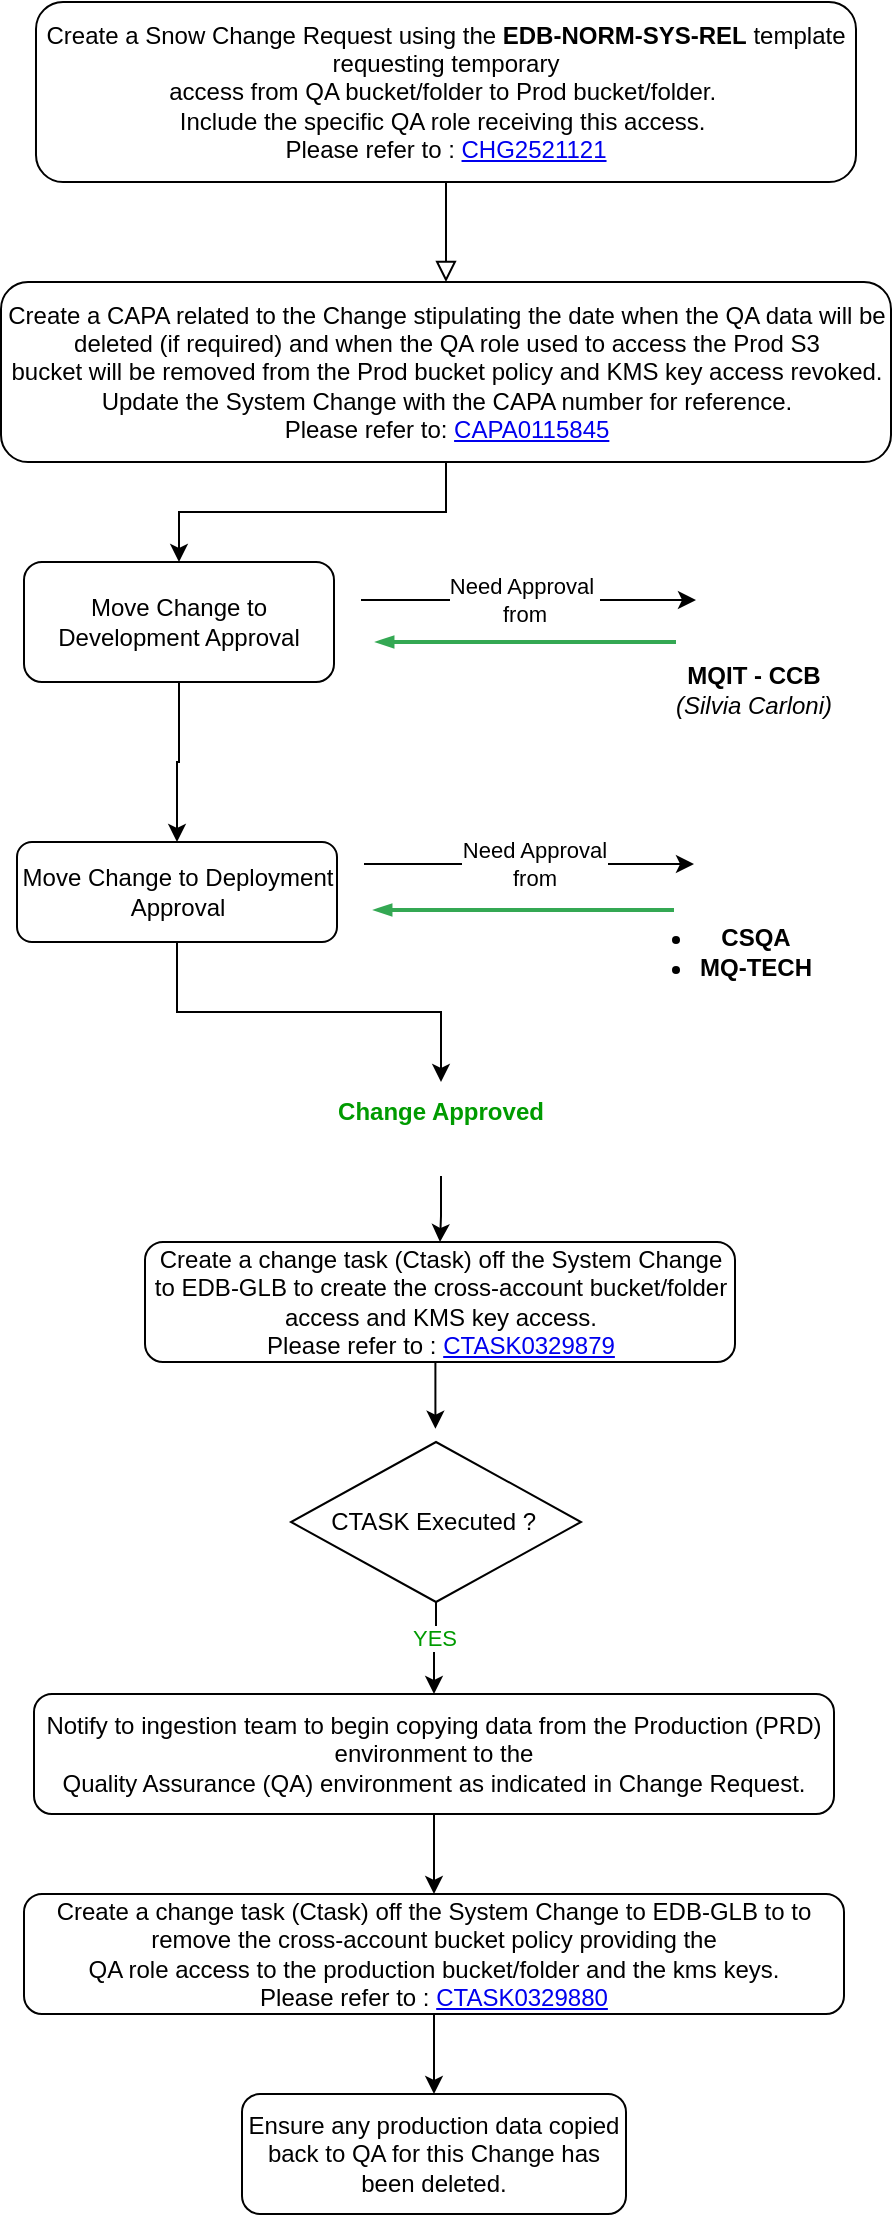 <mxfile version="27.1.4">
  <diagram id="C5RBs43oDa-KdzZeNtuy" name="Page-1">
    <mxGraphModel dx="778" dy="460" grid="1" gridSize="10" guides="1" tooltips="1" connect="1" arrows="1" fold="1" page="1" pageScale="1" pageWidth="827" pageHeight="1169" math="0" shadow="0">
      <root>
        <mxCell id="WIyWlLk6GJQsqaUBKTNV-0" />
        <mxCell id="WIyWlLk6GJQsqaUBKTNV-1" parent="WIyWlLk6GJQsqaUBKTNV-0" />
        <mxCell id="WIyWlLk6GJQsqaUBKTNV-2" value="" style="rounded=0;html=1;jettySize=auto;orthogonalLoop=1;fontSize=11;endArrow=block;endFill=0;endSize=8;strokeWidth=1;shadow=0;labelBackgroundColor=none;edgeStyle=orthogonalEdgeStyle;entryX=0.5;entryY=0;entryDx=0;entryDy=0;" parent="WIyWlLk6GJQsqaUBKTNV-1" source="WIyWlLk6GJQsqaUBKTNV-3" target="1ymNtVM7lkWZost18uk0-1" edge="1">
          <mxGeometry relative="1" as="geometry">
            <mxPoint x="220" y="170" as="targetPoint" />
          </mxGeometry>
        </mxCell>
        <mxCell id="WIyWlLk6GJQsqaUBKTNV-3" value="&lt;div&gt;Create a Snow Change Request using the &lt;b&gt;EDB-NORM-SYS-REL&lt;/b&gt; template requesting temporary&lt;/div&gt;&lt;div&gt;access from QA bucket/folder to Prod bucket/folder.&amp;nbsp;&lt;/div&gt;&lt;div&gt;Include the specific QA role receiving this access.&amp;nbsp;&lt;/div&gt;&lt;div&gt;Please refer to :&amp;nbsp;&lt;a href=&quot;https://lilly.service-now.com/now/nav/ui/classic/params/target/change_request.do%3Fsys_id%3D6f9ca150475f1ed0a93e0bdbd36d4333%26sysparm_view%3D%26sysparm_domain%3Dnull%26sysparm_domain_scope%3Dnull&quot;&gt;CHG2521121&lt;/a&gt;&lt;/div&gt;" style="rounded=1;whiteSpace=wrap;html=1;fontSize=12;glass=0;strokeWidth=1;shadow=0;align=center;" parent="WIyWlLk6GJQsqaUBKTNV-1" vertex="1">
          <mxGeometry x="211" y="30" width="410" height="90" as="geometry" />
        </mxCell>
        <mxCell id="1ymNtVM7lkWZost18uk0-15" style="edgeStyle=orthogonalEdgeStyle;rounded=0;orthogonalLoop=1;jettySize=auto;html=1;exitX=1;exitY=0.5;exitDx=0;exitDy=0;entryX=0;entryY=0.5;entryDx=0;entryDy=0;" edge="1" parent="WIyWlLk6GJQsqaUBKTNV-1">
          <mxGeometry relative="1" as="geometry">
            <mxPoint x="375" y="461" as="sourcePoint" />
            <mxPoint x="540" y="461" as="targetPoint" />
          </mxGeometry>
        </mxCell>
        <mxCell id="1ymNtVM7lkWZost18uk0-16" value="Need Approval&lt;div&gt;from&lt;/div&gt;" style="edgeLabel;html=1;align=center;verticalAlign=middle;resizable=0;points=[];" vertex="1" connectable="0" parent="1ymNtVM7lkWZost18uk0-15">
          <mxGeometry x="-0.151" y="-1" relative="1" as="geometry">
            <mxPoint x="15" y="-1" as="offset" />
          </mxGeometry>
        </mxCell>
        <mxCell id="WIyWlLk6GJQsqaUBKTNV-11" value="Move Change to Deployment Approval" style="rounded=1;whiteSpace=wrap;html=1;fontSize=12;glass=0;strokeWidth=1;shadow=0;" parent="WIyWlLk6GJQsqaUBKTNV-1" vertex="1">
          <mxGeometry x="201.5" y="450" width="160" height="50" as="geometry" />
        </mxCell>
        <mxCell id="1ymNtVM7lkWZost18uk0-9" style="edgeStyle=orthogonalEdgeStyle;rounded=0;orthogonalLoop=1;jettySize=auto;html=1;exitX=1;exitY=0.5;exitDx=0;exitDy=0;entryX=0;entryY=0.5;entryDx=0;entryDy=0;" edge="1" parent="WIyWlLk6GJQsqaUBKTNV-1">
          <mxGeometry relative="1" as="geometry">
            <mxPoint x="541" y="329" as="targetPoint" />
            <mxPoint x="373.5" y="329" as="sourcePoint" />
          </mxGeometry>
        </mxCell>
        <mxCell id="1ymNtVM7lkWZost18uk0-10" value="Need Approval&amp;nbsp;&lt;div&gt;from&lt;/div&gt;" style="edgeLabel;html=1;align=center;verticalAlign=middle;resizable=0;points=[];" vertex="1" connectable="0" parent="1ymNtVM7lkWZost18uk0-9">
          <mxGeometry x="-0.076" y="-1" relative="1" as="geometry">
            <mxPoint x="4" y="-1" as="offset" />
          </mxGeometry>
        </mxCell>
        <mxCell id="1ymNtVM7lkWZost18uk0-11" style="edgeStyle=orthogonalEdgeStyle;rounded=0;orthogonalLoop=1;jettySize=auto;html=1;exitX=0.5;exitY=1;exitDx=0;exitDy=0;entryX=0.5;entryY=0;entryDx=0;entryDy=0;" edge="1" parent="WIyWlLk6GJQsqaUBKTNV-1" source="WIyWlLk6GJQsqaUBKTNV-12" target="WIyWlLk6GJQsqaUBKTNV-11">
          <mxGeometry relative="1" as="geometry" />
        </mxCell>
        <mxCell id="WIyWlLk6GJQsqaUBKTNV-12" value="Move Change to Development Approval" style="rounded=1;whiteSpace=wrap;html=1;fontSize=12;glass=0;strokeWidth=1;shadow=0;" parent="WIyWlLk6GJQsqaUBKTNV-1" vertex="1">
          <mxGeometry x="205" y="310" width="155" height="60" as="geometry" />
        </mxCell>
        <mxCell id="1ymNtVM7lkWZost18uk0-2" style="edgeStyle=orthogonalEdgeStyle;rounded=0;orthogonalLoop=1;jettySize=auto;html=1;exitX=0.5;exitY=1;exitDx=0;exitDy=0;" edge="1" parent="WIyWlLk6GJQsqaUBKTNV-1" source="1ymNtVM7lkWZost18uk0-1" target="WIyWlLk6GJQsqaUBKTNV-12">
          <mxGeometry relative="1" as="geometry" />
        </mxCell>
        <mxCell id="1ymNtVM7lkWZost18uk0-1" value="&lt;div&gt;Create a CAPA related to the Change stipulating the date when the QA data will be deleted (if required) and when the QA role used to access the Prod S3&lt;/div&gt;&lt;div&gt;bucket will be removed from the Prod bucket policy and KMS key access revoked. Update the System Change with the CAPA number for reference.&lt;br&gt;Please refer to:&amp;nbsp;&lt;a href=&quot;https://lilly.service-now.com/now/nav/ui/classic/params/target/u_grc_capa.do%3Fsys_id%3D9b136d1c1b579a1442170f65624bcb7d&quot;&gt;CAPA0115845&lt;/a&gt;&lt;/div&gt;" style="rounded=1;whiteSpace=wrap;html=1;" vertex="1" parent="WIyWlLk6GJQsqaUBKTNV-1">
          <mxGeometry x="193.5" y="170" width="445" height="90" as="geometry" />
        </mxCell>
        <mxCell id="1ymNtVM7lkWZost18uk0-7" value="" style="shape=image;html=1;verticalAlign=top;verticalLabelPosition=bottom;labelBackgroundColor=#ffffff;imageAspect=0;aspect=fixed;image=https://cdn1.iconfinder.com/data/icons/ios-11-glyphs/30/user_group_man_man-128.png" vertex="1" parent="WIyWlLk6GJQsqaUBKTNV-1">
          <mxGeometry x="541" y="301" width="58" height="58" as="geometry" />
        </mxCell>
        <mxCell id="1ymNtVM7lkWZost18uk0-8" value="&lt;b&gt;MQIT - CCB&lt;/b&gt;&lt;div&gt;&lt;i&gt;(Silvia Carloni)&lt;/i&gt;&lt;/div&gt;" style="text;html=1;align=center;verticalAlign=middle;whiteSpace=wrap;rounded=0;" vertex="1" parent="WIyWlLk6GJQsqaUBKTNV-1">
          <mxGeometry x="509" y="359" width="122" height="30" as="geometry" />
        </mxCell>
        <mxCell id="1ymNtVM7lkWZost18uk0-13" value="" style="shape=image;html=1;verticalAlign=top;verticalLabelPosition=bottom;labelBackgroundColor=#ffffff;imageAspect=0;aspect=fixed;image=https://cdn1.iconfinder.com/data/icons/ios-11-glyphs/30/user_group_man_man-128.png" vertex="1" parent="WIyWlLk6GJQsqaUBKTNV-1">
          <mxGeometry x="540" y="432" width="58" height="58" as="geometry" />
        </mxCell>
        <mxCell id="1ymNtVM7lkWZost18uk0-14" value="&lt;ul&gt;&lt;li&gt;&lt;b style=&quot;background-color: transparent; color: light-dark(rgb(0, 0, 0), rgb(255, 255, 255));&quot;&gt;CSQA&lt;/b&gt;&lt;/li&gt;&lt;li&gt;&lt;b style=&quot;background-color: transparent; color: light-dark(rgb(0, 0, 0), rgb(255, 255, 255));&quot;&gt;MQ-TECH&lt;/b&gt;&lt;/li&gt;&lt;/ul&gt;" style="text;html=1;align=center;verticalAlign=middle;whiteSpace=wrap;rounded=0;" vertex="1" parent="WIyWlLk6GJQsqaUBKTNV-1">
          <mxGeometry x="490" y="490" width="122" height="30" as="geometry" />
        </mxCell>
        <mxCell id="1ymNtVM7lkWZost18uk0-19" value="" style="edgeStyle=orthogonalEdgeStyle;fontSize=12;html=1;endArrow=blockThin;endFill=1;rounded=0;strokeWidth=2;endSize=4;startSize=4;strokeColor=#34A853;dashed=0;" edge="1" parent="WIyWlLk6GJQsqaUBKTNV-1">
          <mxGeometry width="100" relative="1" as="geometry">
            <mxPoint x="531" y="350" as="sourcePoint" />
            <mxPoint x="381" y="350" as="targetPoint" />
          </mxGeometry>
        </mxCell>
        <mxCell id="1ymNtVM7lkWZost18uk0-20" value="" style="edgeStyle=orthogonalEdgeStyle;fontSize=12;html=1;endArrow=blockThin;endFill=1;rounded=0;strokeWidth=2;endSize=4;startSize=4;strokeColor=#34A853;dashed=0;" edge="1" parent="WIyWlLk6GJQsqaUBKTNV-1">
          <mxGeometry width="100" relative="1" as="geometry">
            <mxPoint x="530" y="484" as="sourcePoint" />
            <mxPoint x="380" y="484" as="targetPoint" />
          </mxGeometry>
        </mxCell>
        <mxCell id="1ymNtVM7lkWZost18uk0-27" value="" style="edgeStyle=orthogonalEdgeStyle;rounded=0;orthogonalLoop=1;jettySize=auto;html=1;" edge="1" parent="WIyWlLk6GJQsqaUBKTNV-1" source="WIyWlLk6GJQsqaUBKTNV-11" target="1ymNtVM7lkWZost18uk0-21">
          <mxGeometry relative="1" as="geometry" />
        </mxCell>
        <mxCell id="1ymNtVM7lkWZost18uk0-21" value="&lt;b&gt;&lt;font style=&quot;color: rgb(0, 155, 0);&quot;&gt;Change Approved&lt;/font&gt;&lt;/b&gt;" style="text;html=1;align=center;verticalAlign=middle;whiteSpace=wrap;rounded=0;" vertex="1" parent="WIyWlLk6GJQsqaUBKTNV-1">
          <mxGeometry x="356" y="570" width="115" height="30" as="geometry" />
        </mxCell>
        <mxCell id="1ymNtVM7lkWZost18uk0-29" style="edgeStyle=orthogonalEdgeStyle;rounded=0;orthogonalLoop=1;jettySize=auto;html=1;exitX=0.5;exitY=1;exitDx=0;exitDy=0;" edge="1" parent="WIyWlLk6GJQsqaUBKTNV-1" source="1ymNtVM7lkWZost18uk0-22" target="1ymNtVM7lkWZost18uk0-28">
          <mxGeometry relative="1" as="geometry" />
        </mxCell>
        <mxCell id="1ymNtVM7lkWZost18uk0-22" value="" style="shape=image;html=1;verticalAlign=top;verticalLabelPosition=bottom;labelBackgroundColor=#ffffff;imageAspect=0;aspect=fixed;image=https://cdn3.iconfinder.com/data/icons/flat-actions-icons-9/792/Tick_Mark_Circle-128.png" vertex="1" parent="WIyWlLk6GJQsqaUBKTNV-1">
          <mxGeometry x="399" y="588" width="29" height="29" as="geometry" />
        </mxCell>
        <mxCell id="1ymNtVM7lkWZost18uk0-28" value="Create a change task (Ctask) off the System Change to EDB-GLB to create the cross-account bucket/folder access and KMS key access.&lt;div&gt;Please refer to :&amp;nbsp;&lt;a href=&quot;https://lilly.service-now.com/now/nav/ui/classic/params/target/change_task.do%3Fsys_id%3D76760c7897e796983584f331f053afe2%26sysparm_record_target%3Dchange_task%26sysparm_record_row%3D1%26sysparm_record_rows%3D2%26sysparm_record_list%3Dchange_request%253D6f9ca150475f1ed0a93e0bdbd36d4333%255EORDERBYnumber&quot;&gt;CTASK0329879&lt;/a&gt;&lt;/div&gt;" style="rounded=1;whiteSpace=wrap;html=1;" vertex="1" parent="WIyWlLk6GJQsqaUBKTNV-1">
          <mxGeometry x="265.5" y="650" width="295" height="60" as="geometry" />
        </mxCell>
        <mxCell id="1ymNtVM7lkWZost18uk0-34" style="edgeStyle=orthogonalEdgeStyle;rounded=0;orthogonalLoop=1;jettySize=auto;html=1;exitX=0.5;exitY=1;exitDx=0;exitDy=0;entryX=0.5;entryY=0;entryDx=0;entryDy=0;" edge="1" parent="WIyWlLk6GJQsqaUBKTNV-1" source="1ymNtVM7lkWZost18uk0-30" target="1ymNtVM7lkWZost18uk0-33">
          <mxGeometry relative="1" as="geometry" />
        </mxCell>
        <mxCell id="1ymNtVM7lkWZost18uk0-39" value="&lt;font style=&quot;color: rgb(0, 155, 0);&quot;&gt;YES&lt;/font&gt;" style="edgeLabel;html=1;align=center;verticalAlign=middle;resizable=0;points=[];" vertex="1" connectable="0" parent="1ymNtVM7lkWZost18uk0-34">
          <mxGeometry x="-0.55" y="5" relative="1" as="geometry">
            <mxPoint x="-6" y="7" as="offset" />
          </mxGeometry>
        </mxCell>
        <mxCell id="1ymNtVM7lkWZost18uk0-30" value="CTASK Executed ?&amp;nbsp;" style="rhombus;whiteSpace=wrap;html=1;" vertex="1" parent="WIyWlLk6GJQsqaUBKTNV-1">
          <mxGeometry x="338.5" y="750" width="145" height="80" as="geometry" />
        </mxCell>
        <mxCell id="1ymNtVM7lkWZost18uk0-31" style="edgeStyle=orthogonalEdgeStyle;rounded=0;orthogonalLoop=1;jettySize=auto;html=1;exitX=0.5;exitY=1;exitDx=0;exitDy=0;entryX=0.498;entryY=-0.083;entryDx=0;entryDy=0;entryPerimeter=0;" edge="1" parent="WIyWlLk6GJQsqaUBKTNV-1" source="1ymNtVM7lkWZost18uk0-28" target="1ymNtVM7lkWZost18uk0-30">
          <mxGeometry relative="1" as="geometry" />
        </mxCell>
        <mxCell id="1ymNtVM7lkWZost18uk0-36" style="edgeStyle=orthogonalEdgeStyle;rounded=0;orthogonalLoop=1;jettySize=auto;html=1;exitX=0.5;exitY=1;exitDx=0;exitDy=0;entryX=0.5;entryY=0;entryDx=0;entryDy=0;" edge="1" parent="WIyWlLk6GJQsqaUBKTNV-1" source="1ymNtVM7lkWZost18uk0-33" target="1ymNtVM7lkWZost18uk0-35">
          <mxGeometry relative="1" as="geometry" />
        </mxCell>
        <mxCell id="1ymNtVM7lkWZost18uk0-33" value="&lt;div&gt;Notify to ingestion team to begin copying data from the Production (PRD) environment to the&lt;/div&gt;&lt;div&gt;Quality Assurance (QA) environment as indicated in Change Request.&lt;/div&gt;" style="rounded=1;whiteSpace=wrap;html=1;" vertex="1" parent="WIyWlLk6GJQsqaUBKTNV-1">
          <mxGeometry x="210" y="876" width="400" height="60" as="geometry" />
        </mxCell>
        <mxCell id="1ymNtVM7lkWZost18uk0-38" style="edgeStyle=orthogonalEdgeStyle;rounded=0;orthogonalLoop=1;jettySize=auto;html=1;exitX=0.5;exitY=1;exitDx=0;exitDy=0;entryX=0.5;entryY=0;entryDx=0;entryDy=0;" edge="1" parent="WIyWlLk6GJQsqaUBKTNV-1" source="1ymNtVM7lkWZost18uk0-35" target="1ymNtVM7lkWZost18uk0-37">
          <mxGeometry relative="1" as="geometry" />
        </mxCell>
        <mxCell id="1ymNtVM7lkWZost18uk0-35" value="Create a change task (Ctask) off the System Change to EDB-GLB to&amp;nbsp;&lt;span style=&quot;background-color: transparent;&quot;&gt;to remove the cross-account bucket policy providing the&lt;br&gt;&lt;/span&gt;&lt;span style=&quot;background-color: transparent;&quot;&gt;QA role access to the production bucket/folder and the kms keys.&lt;/span&gt;&lt;div&gt;Please refer to :&amp;nbsp;&lt;a href=&quot;https://lilly.service-now.com/now/nav/ui/classic/params/target/change_task.do%3Fsys_id%3D03e7cc7c97e796983584f331f053af97%26sysparm_record_target%3Dchange_task%26sysparm_record_row%3D2%26sysparm_record_rows%3D2%26sysparm_record_list%3Dchange_request%253D6f9ca150475f1ed0a93e0bdbd36d4333%255EORDERBYnumber&quot;&gt;CTASK0329880&lt;/a&gt;&lt;/div&gt;" style="rounded=1;whiteSpace=wrap;html=1;" vertex="1" parent="WIyWlLk6GJQsqaUBKTNV-1">
          <mxGeometry x="205" y="976" width="410" height="60" as="geometry" />
        </mxCell>
        <mxCell id="1ymNtVM7lkWZost18uk0-37" value="Ensure any production data copied back to QA for this Change has been deleted." style="rounded=1;whiteSpace=wrap;html=1;" vertex="1" parent="WIyWlLk6GJQsqaUBKTNV-1">
          <mxGeometry x="314" y="1076" width="192" height="60" as="geometry" />
        </mxCell>
      </root>
    </mxGraphModel>
  </diagram>
</mxfile>
